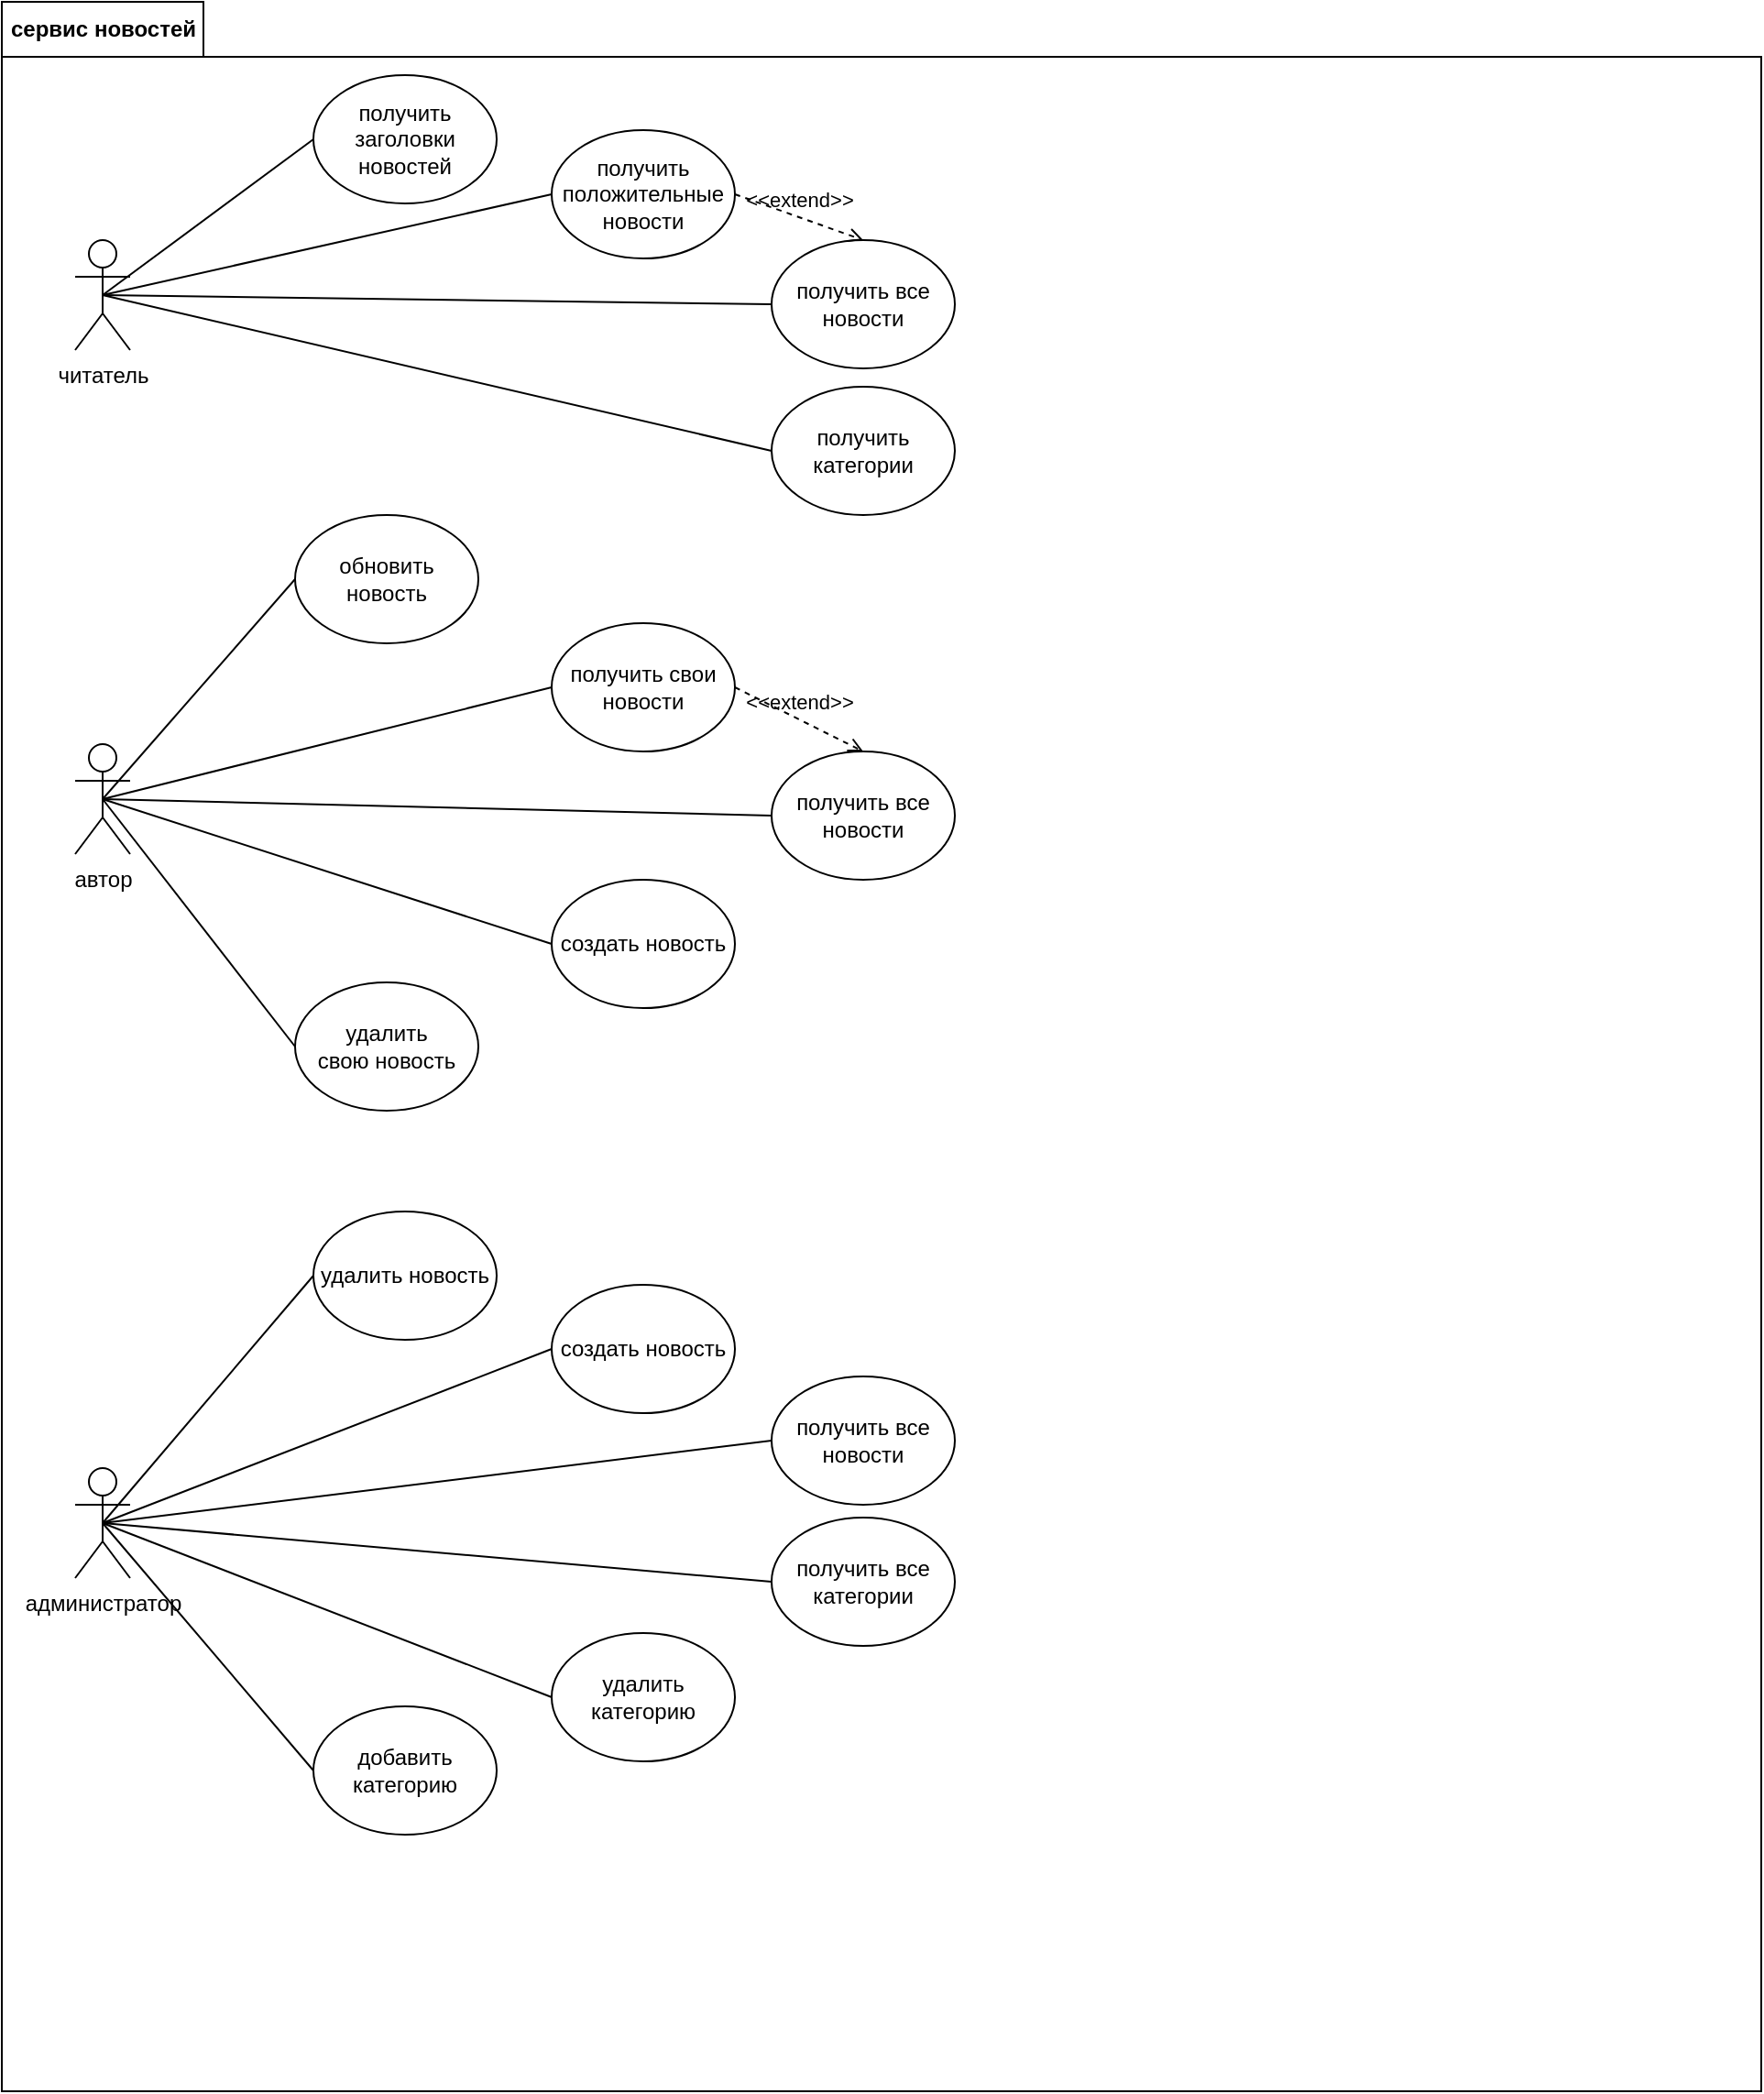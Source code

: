 <mxfile version="14.6.12" type="device"><diagram id="yIQZMtlLeXmCjfOmUSiR" name="Страница 1"><mxGraphModel dx="677" dy="378" grid="1" gridSize="10" guides="1" tooltips="1" connect="1" arrows="1" fold="1" page="1" pageScale="1" pageWidth="1169" pageHeight="827" math="0" shadow="0"><root><mxCell id="0"/><mxCell id="1" parent="0"/><mxCell id="FmCj64Cb7Rz6J9c4CTUs-8" value="сервис новостей" style="shape=folder;fontStyle=1;tabWidth=110;tabHeight=30;tabPosition=left;html=1;boundedLbl=1;labelInHeader=1;container=1;collapsible=0;recursiveResize=0;" vertex="1" parent="1"><mxGeometry x="80" y="40" width="960" height="1140" as="geometry"/></mxCell><mxCell id="FmCj64Cb7Rz6J9c4CTUs-10" value="автор" style="shape=umlActor;verticalLabelPosition=bottom;verticalAlign=top;html=1;outlineConnect=0;" vertex="1" parent="FmCj64Cb7Rz6J9c4CTUs-8"><mxGeometry x="40" y="405" width="30" height="60" as="geometry"/></mxCell><mxCell id="FmCj64Cb7Rz6J9c4CTUs-11" value="администратор" style="shape=umlActor;verticalLabelPosition=bottom;verticalAlign=top;html=1;outlineConnect=0;" vertex="1" parent="FmCj64Cb7Rz6J9c4CTUs-8"><mxGeometry x="40" y="800" width="30" height="60" as="geometry"/></mxCell><mxCell id="FmCj64Cb7Rz6J9c4CTUs-17" value="получить заголовки новостей" style="ellipse;whiteSpace=wrap;html=1;" vertex="1" parent="FmCj64Cb7Rz6J9c4CTUs-8"><mxGeometry x="170" y="40" width="100" height="70" as="geometry"/></mxCell><mxCell id="FmCj64Cb7Rz6J9c4CTUs-16" value="получить свои новости" style="ellipse;whiteSpace=wrap;html=1;" vertex="1" parent="FmCj64Cb7Rz6J9c4CTUs-8"><mxGeometry x="300" y="339" width="100" height="70" as="geometry"/></mxCell><mxCell id="FmCj64Cb7Rz6J9c4CTUs-15" value="создать новость" style="ellipse;whiteSpace=wrap;html=1;" vertex="1" parent="FmCj64Cb7Rz6J9c4CTUs-8"><mxGeometry x="300" y="479" width="100" height="70" as="geometry"/></mxCell><mxCell id="FmCj64Cb7Rz6J9c4CTUs-14" value="удалить свою&amp;nbsp;новость" style="ellipse;whiteSpace=wrap;html=1;" vertex="1" parent="FmCj64Cb7Rz6J9c4CTUs-8"><mxGeometry x="160" y="535" width="100" height="70" as="geometry"/></mxCell><mxCell id="FmCj64Cb7Rz6J9c4CTUs-13" value="получить категории" style="ellipse;whiteSpace=wrap;html=1;" vertex="1" parent="FmCj64Cb7Rz6J9c4CTUs-8"><mxGeometry x="420" y="210" width="100" height="70" as="geometry"/></mxCell><mxCell id="FmCj64Cb7Rz6J9c4CTUs-6" value="обновить новость" style="ellipse;whiteSpace=wrap;html=1;" vertex="1" parent="FmCj64Cb7Rz6J9c4CTUs-8"><mxGeometry x="160" y="280" width="100" height="70" as="geometry"/></mxCell><mxCell id="FmCj64Cb7Rz6J9c4CTUs-18" value="получить положительные новости" style="ellipse;whiteSpace=wrap;html=1;" vertex="1" parent="FmCj64Cb7Rz6J9c4CTUs-8"><mxGeometry x="300" y="70" width="100" height="70" as="geometry"/></mxCell><mxCell id="FmCj64Cb7Rz6J9c4CTUs-19" value="получить все новости" style="ellipse;whiteSpace=wrap;html=1;" vertex="1" parent="FmCj64Cb7Rz6J9c4CTUs-8"><mxGeometry x="420" y="130" width="100" height="70" as="geometry"/></mxCell><mxCell id="FmCj64Cb7Rz6J9c4CTUs-20" value="удалить новость" style="ellipse;whiteSpace=wrap;html=1;" vertex="1" parent="FmCj64Cb7Rz6J9c4CTUs-8"><mxGeometry x="170" y="660" width="100" height="70" as="geometry"/></mxCell><mxCell id="FmCj64Cb7Rz6J9c4CTUs-22" value="создать новость" style="ellipse;whiteSpace=wrap;html=1;" vertex="1" parent="FmCj64Cb7Rz6J9c4CTUs-8"><mxGeometry x="300" y="700" width="100" height="70" as="geometry"/></mxCell><mxCell id="FmCj64Cb7Rz6J9c4CTUs-25" value="получить все категории" style="ellipse;whiteSpace=wrap;html=1;" vertex="1" parent="FmCj64Cb7Rz6J9c4CTUs-8"><mxGeometry x="420" y="827" width="100" height="70" as="geometry"/></mxCell><mxCell id="FmCj64Cb7Rz6J9c4CTUs-23" value="получить все новости" style="ellipse;whiteSpace=wrap;html=1;" vertex="1" parent="FmCj64Cb7Rz6J9c4CTUs-8"><mxGeometry x="420" y="750" width="100" height="70" as="geometry"/></mxCell><mxCell id="FmCj64Cb7Rz6J9c4CTUs-26" value="удалить категорию" style="ellipse;whiteSpace=wrap;html=1;" vertex="1" parent="FmCj64Cb7Rz6J9c4CTUs-8"><mxGeometry x="300" y="890" width="100" height="70" as="geometry"/></mxCell><mxCell id="FmCj64Cb7Rz6J9c4CTUs-27" value="добавить категорию" style="ellipse;whiteSpace=wrap;html=1;" vertex="1" parent="FmCj64Cb7Rz6J9c4CTUs-8"><mxGeometry x="170" y="930" width="100" height="70" as="geometry"/></mxCell><mxCell id="FmCj64Cb7Rz6J9c4CTUs-33" value="" style="endArrow=none;html=1;exitX=0.5;exitY=0.5;exitDx=0;exitDy=0;exitPerimeter=0;entryX=0;entryY=0.5;entryDx=0;entryDy=0;" edge="1" parent="FmCj64Cb7Rz6J9c4CTUs-8" source="FmCj64Cb7Rz6J9c4CTUs-10" target="FmCj64Cb7Rz6J9c4CTUs-6"><mxGeometry width="50" height="50" relative="1" as="geometry"><mxPoint x="65" y="160" as="sourcePoint"/><mxPoint x="430" y="255.0" as="targetPoint"/></mxGeometry></mxCell><mxCell id="FmCj64Cb7Rz6J9c4CTUs-34" value="" style="endArrow=none;html=1;exitX=0.5;exitY=0.5;exitDx=0;exitDy=0;exitPerimeter=0;entryX=0;entryY=0.5;entryDx=0;entryDy=0;" edge="1" parent="FmCj64Cb7Rz6J9c4CTUs-8" source="FmCj64Cb7Rz6J9c4CTUs-10" target="FmCj64Cb7Rz6J9c4CTUs-16"><mxGeometry width="50" height="50" relative="1" as="geometry"><mxPoint x="65" y="400" as="sourcePoint"/><mxPoint x="170" y="325.0" as="targetPoint"/></mxGeometry></mxCell><mxCell id="FmCj64Cb7Rz6J9c4CTUs-35" value="" style="endArrow=none;html=1;exitX=0.5;exitY=0.5;exitDx=0;exitDy=0;exitPerimeter=0;entryX=0;entryY=0.5;entryDx=0;entryDy=0;" edge="1" parent="FmCj64Cb7Rz6J9c4CTUs-8" source="FmCj64Cb7Rz6J9c4CTUs-10" target="FmCj64Cb7Rz6J9c4CTUs-15"><mxGeometry width="50" height="50" relative="1" as="geometry"><mxPoint x="75" y="410" as="sourcePoint"/><mxPoint x="180" y="335.0" as="targetPoint"/></mxGeometry></mxCell><mxCell id="FmCj64Cb7Rz6J9c4CTUs-36" value="" style="endArrow=none;html=1;exitX=0.5;exitY=0.5;exitDx=0;exitDy=0;exitPerimeter=0;entryX=0;entryY=0.5;entryDx=0;entryDy=0;" edge="1" parent="FmCj64Cb7Rz6J9c4CTUs-8" source="FmCj64Cb7Rz6J9c4CTUs-10" target="FmCj64Cb7Rz6J9c4CTUs-14"><mxGeometry width="50" height="50" relative="1" as="geometry"><mxPoint x="65" y="400" as="sourcePoint"/><mxPoint x="440" y="445" as="targetPoint"/></mxGeometry></mxCell><mxCell id="FmCj64Cb7Rz6J9c4CTUs-38" value="получить все новости" style="ellipse;whiteSpace=wrap;html=1;" vertex="1" parent="FmCj64Cb7Rz6J9c4CTUs-8"><mxGeometry x="420" y="409" width="100" height="70" as="geometry"/></mxCell><mxCell id="FmCj64Cb7Rz6J9c4CTUs-39" value="" style="endArrow=none;html=1;exitX=0.5;exitY=0.5;exitDx=0;exitDy=0;exitPerimeter=0;entryX=0;entryY=0.5;entryDx=0;entryDy=0;" edge="1" parent="FmCj64Cb7Rz6J9c4CTUs-8" source="FmCj64Cb7Rz6J9c4CTUs-10" target="FmCj64Cb7Rz6J9c4CTUs-38"><mxGeometry width="50" height="50" relative="1" as="geometry"><mxPoint x="290" y="560" as="sourcePoint"/><mxPoint x="340" y="510" as="targetPoint"/></mxGeometry></mxCell><mxCell id="FmCj64Cb7Rz6J9c4CTUs-41" value="" style="endArrow=none;html=1;entryX=0;entryY=0.5;entryDx=0;entryDy=0;exitX=0.5;exitY=0.5;exitDx=0;exitDy=0;exitPerimeter=0;" edge="1" parent="FmCj64Cb7Rz6J9c4CTUs-8" source="FmCj64Cb7Rz6J9c4CTUs-11" target="FmCj64Cb7Rz6J9c4CTUs-20"><mxGeometry width="50" height="50" relative="1" as="geometry"><mxPoint x="280" y="810" as="sourcePoint"/><mxPoint x="330" y="760" as="targetPoint"/></mxGeometry></mxCell><mxCell id="FmCj64Cb7Rz6J9c4CTUs-42" value="" style="endArrow=none;html=1;entryX=0;entryY=0.5;entryDx=0;entryDy=0;exitX=0.5;exitY=0.5;exitDx=0;exitDy=0;exitPerimeter=0;" edge="1" parent="FmCj64Cb7Rz6J9c4CTUs-8" source="FmCj64Cb7Rz6J9c4CTUs-11" target="FmCj64Cb7Rz6J9c4CTUs-22"><mxGeometry width="50" height="50" relative="1" as="geometry"><mxPoint x="80" y="822.391" as="sourcePoint"/><mxPoint x="180.0" y="705" as="targetPoint"/></mxGeometry></mxCell><mxCell id="FmCj64Cb7Rz6J9c4CTUs-43" value="" style="endArrow=none;html=1;entryX=0;entryY=0.5;entryDx=0;entryDy=0;exitX=0.5;exitY=0.5;exitDx=0;exitDy=0;exitPerimeter=0;" edge="1" parent="FmCj64Cb7Rz6J9c4CTUs-8" source="FmCj64Cb7Rz6J9c4CTUs-11" target="FmCj64Cb7Rz6J9c4CTUs-23"><mxGeometry width="50" height="50" relative="1" as="geometry"><mxPoint x="60" y="830" as="sourcePoint"/><mxPoint x="180.0" y="705" as="targetPoint"/></mxGeometry></mxCell><mxCell id="FmCj64Cb7Rz6J9c4CTUs-44" value="" style="endArrow=none;html=1;entryX=0;entryY=0.5;entryDx=0;entryDy=0;exitX=0.5;exitY=0.5;exitDx=0;exitDy=0;exitPerimeter=0;" edge="1" parent="FmCj64Cb7Rz6J9c4CTUs-8" source="FmCj64Cb7Rz6J9c4CTUs-11" target="FmCj64Cb7Rz6J9c4CTUs-25"><mxGeometry width="50" height="50" relative="1" as="geometry"><mxPoint x="65" y="840" as="sourcePoint"/><mxPoint x="430.0" y="795" as="targetPoint"/></mxGeometry></mxCell><mxCell id="FmCj64Cb7Rz6J9c4CTUs-45" value="" style="endArrow=none;html=1;entryX=0;entryY=0.5;entryDx=0;entryDy=0;exitX=0.5;exitY=0.5;exitDx=0;exitDy=0;exitPerimeter=0;" edge="1" parent="FmCj64Cb7Rz6J9c4CTUs-8" source="FmCj64Cb7Rz6J9c4CTUs-11" target="FmCj64Cb7Rz6J9c4CTUs-26"><mxGeometry width="50" height="50" relative="1" as="geometry"><mxPoint x="65" y="840" as="sourcePoint"/><mxPoint x="430.0" y="872" as="targetPoint"/></mxGeometry></mxCell><mxCell id="FmCj64Cb7Rz6J9c4CTUs-46" value="" style="endArrow=none;html=1;entryX=0;entryY=0.5;entryDx=0;entryDy=0;exitX=0.5;exitY=0.5;exitDx=0;exitDy=0;exitPerimeter=0;" edge="1" parent="FmCj64Cb7Rz6J9c4CTUs-8" source="FmCj64Cb7Rz6J9c4CTUs-11" target="FmCj64Cb7Rz6J9c4CTUs-27"><mxGeometry width="50" height="50" relative="1" as="geometry"><mxPoint x="65" y="840" as="sourcePoint"/><mxPoint x="310.0" y="935" as="targetPoint"/></mxGeometry></mxCell><mxCell id="FmCj64Cb7Rz6J9c4CTUs-47" value="&amp;lt;&amp;lt;extend&amp;gt;&amp;gt;" style="html=1;verticalAlign=bottom;labelBackgroundColor=none;endArrow=open;endFill=0;dashed=1;exitX=1;exitY=0.5;exitDx=0;exitDy=0;entryX=0.5;entryY=0;entryDx=0;entryDy=0;" edge="1" parent="FmCj64Cb7Rz6J9c4CTUs-8" source="FmCj64Cb7Rz6J9c4CTUs-18" target="FmCj64Cb7Rz6J9c4CTUs-19"><mxGeometry width="160" relative="1" as="geometry"><mxPoint x="220" y="190" as="sourcePoint"/><mxPoint x="380" y="190" as="targetPoint"/></mxGeometry></mxCell><mxCell id="FmCj64Cb7Rz6J9c4CTUs-48" value="&amp;lt;&amp;lt;extend&amp;gt;&amp;gt;" style="html=1;verticalAlign=bottom;labelBackgroundColor=none;endArrow=open;endFill=0;dashed=1;exitX=1;exitY=0.5;exitDx=0;exitDy=0;entryX=0.5;entryY=0;entryDx=0;entryDy=0;" edge="1" parent="FmCj64Cb7Rz6J9c4CTUs-8" source="FmCj64Cb7Rz6J9c4CTUs-16" target="FmCj64Cb7Rz6J9c4CTUs-38"><mxGeometry width="160" relative="1" as="geometry"><mxPoint x="410" y="115" as="sourcePoint"/><mxPoint x="480" y="140.0" as="targetPoint"/></mxGeometry></mxCell><mxCell id="FmCj64Cb7Rz6J9c4CTUs-1" value="читатель" style="shape=umlActor;verticalLabelPosition=bottom;verticalAlign=top;html=1;outlineConnect=0;" vertex="1" parent="1"><mxGeometry x="120" y="170" width="30" height="60" as="geometry"/></mxCell><mxCell id="FmCj64Cb7Rz6J9c4CTUs-29" value="" style="endArrow=none;html=1;exitX=0.5;exitY=0.5;exitDx=0;exitDy=0;exitPerimeter=0;entryX=0;entryY=0.5;entryDx=0;entryDy=0;" edge="1" parent="1" source="FmCj64Cb7Rz6J9c4CTUs-1" target="FmCj64Cb7Rz6J9c4CTUs-17"><mxGeometry width="50" height="50" relative="1" as="geometry"><mxPoint x="440" y="390" as="sourcePoint"/><mxPoint x="490" y="340" as="targetPoint"/></mxGeometry></mxCell><mxCell id="FmCj64Cb7Rz6J9c4CTUs-30" value="" style="endArrow=none;html=1;exitX=0.5;exitY=0.5;exitDx=0;exitDy=0;exitPerimeter=0;entryX=0;entryY=0.5;entryDx=0;entryDy=0;" edge="1" parent="1" source="FmCj64Cb7Rz6J9c4CTUs-1" target="FmCj64Cb7Rz6J9c4CTUs-18"><mxGeometry width="50" height="50" relative="1" as="geometry"><mxPoint x="145" y="200" as="sourcePoint"/><mxPoint x="260" y="125" as="targetPoint"/></mxGeometry></mxCell><mxCell id="FmCj64Cb7Rz6J9c4CTUs-31" value="" style="endArrow=none;html=1;exitX=0.5;exitY=0.5;exitDx=0;exitDy=0;exitPerimeter=0;entryX=0;entryY=0.5;entryDx=0;entryDy=0;" edge="1" parent="1" source="FmCj64Cb7Rz6J9c4CTUs-1" target="FmCj64Cb7Rz6J9c4CTUs-19"><mxGeometry width="50" height="50" relative="1" as="geometry"><mxPoint x="145" y="200" as="sourcePoint"/><mxPoint x="390" y="155" as="targetPoint"/></mxGeometry></mxCell><mxCell id="FmCj64Cb7Rz6J9c4CTUs-32" value="" style="endArrow=none;html=1;exitX=0.5;exitY=0.5;exitDx=0;exitDy=0;exitPerimeter=0;entryX=0;entryY=0.5;entryDx=0;entryDy=0;" edge="1" parent="1" source="FmCj64Cb7Rz6J9c4CTUs-1" target="FmCj64Cb7Rz6J9c4CTUs-13"><mxGeometry width="50" height="50" relative="1" as="geometry"><mxPoint x="145" y="200" as="sourcePoint"/><mxPoint x="510" y="215.0" as="targetPoint"/></mxGeometry></mxCell></root></mxGraphModel></diagram></mxfile>